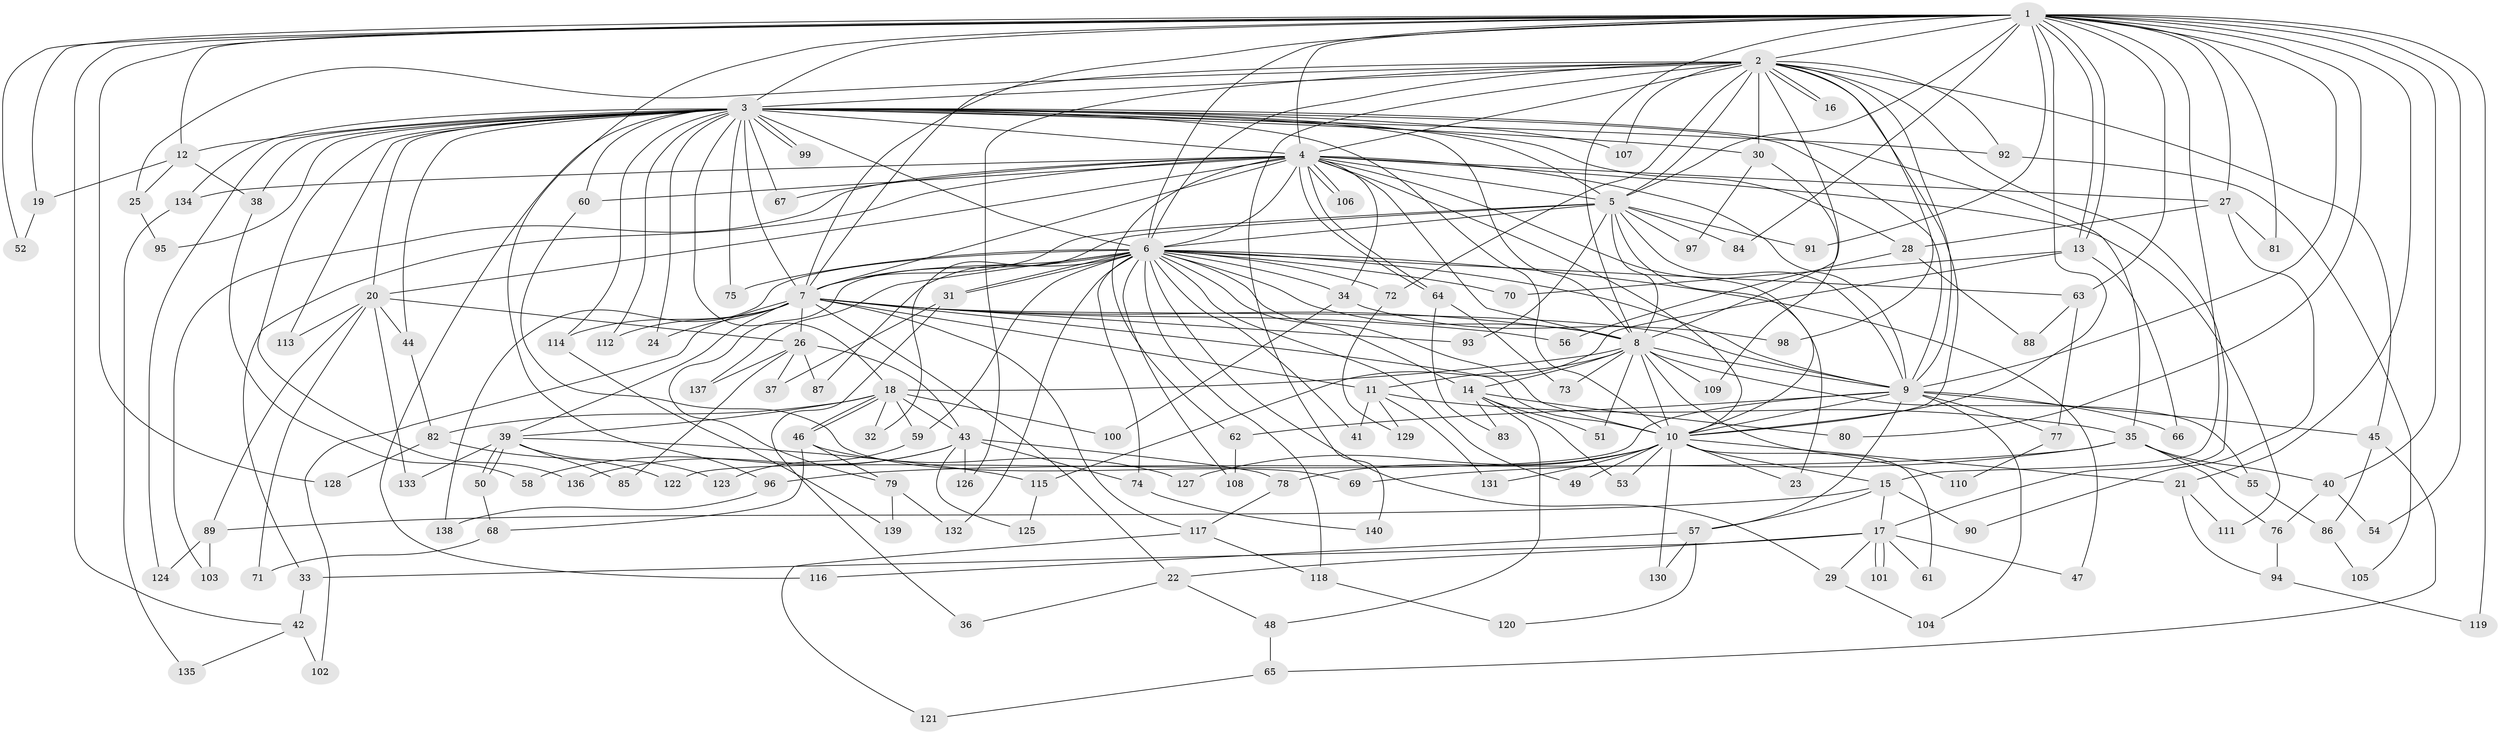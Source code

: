// coarse degree distribution, {30: 0.014285714285714285, 14: 0.014285714285714285, 11: 0.02857142857142857, 13: 0.014285714285714285, 22: 0.014285714285714285, 7: 0.07142857142857142, 16: 0.014285714285714285, 9: 0.014285714285714285, 6: 0.05714285714285714, 1: 0.04285714285714286, 8: 0.02857142857142857, 2: 0.4142857142857143, 4: 0.1, 3: 0.15714285714285714, 5: 0.014285714285714285}
// Generated by graph-tools (version 1.1) at 2025/49/03/04/25 22:49:40]
// undirected, 140 vertices, 305 edges
graph export_dot {
  node [color=gray90,style=filled];
  1;
  2;
  3;
  4;
  5;
  6;
  7;
  8;
  9;
  10;
  11;
  12;
  13;
  14;
  15;
  16;
  17;
  18;
  19;
  20;
  21;
  22;
  23;
  24;
  25;
  26;
  27;
  28;
  29;
  30;
  31;
  32;
  33;
  34;
  35;
  36;
  37;
  38;
  39;
  40;
  41;
  42;
  43;
  44;
  45;
  46;
  47;
  48;
  49;
  50;
  51;
  52;
  53;
  54;
  55;
  56;
  57;
  58;
  59;
  60;
  61;
  62;
  63;
  64;
  65;
  66;
  67;
  68;
  69;
  70;
  71;
  72;
  73;
  74;
  75;
  76;
  77;
  78;
  79;
  80;
  81;
  82;
  83;
  84;
  85;
  86;
  87;
  88;
  89;
  90;
  91;
  92;
  93;
  94;
  95;
  96;
  97;
  98;
  99;
  100;
  101;
  102;
  103;
  104;
  105;
  106;
  107;
  108;
  109;
  110;
  111;
  112;
  113;
  114;
  115;
  116;
  117;
  118;
  119;
  120;
  121;
  122;
  123;
  124;
  125;
  126;
  127;
  128;
  129;
  130;
  131;
  132;
  133;
  134;
  135;
  136;
  137;
  138;
  139;
  140;
  1 -- 2;
  1 -- 3;
  1 -- 4;
  1 -- 5;
  1 -- 6;
  1 -- 7;
  1 -- 8;
  1 -- 9;
  1 -- 10;
  1 -- 12;
  1 -- 13;
  1 -- 13;
  1 -- 15;
  1 -- 19;
  1 -- 21;
  1 -- 27;
  1 -- 40;
  1 -- 42;
  1 -- 52;
  1 -- 54;
  1 -- 63;
  1 -- 80;
  1 -- 81;
  1 -- 84;
  1 -- 91;
  1 -- 96;
  1 -- 119;
  1 -- 128;
  2 -- 3;
  2 -- 4;
  2 -- 5;
  2 -- 6;
  2 -- 7;
  2 -- 8;
  2 -- 9;
  2 -- 10;
  2 -- 16;
  2 -- 16;
  2 -- 17;
  2 -- 25;
  2 -- 30;
  2 -- 45;
  2 -- 72;
  2 -- 92;
  2 -- 98;
  2 -- 107;
  2 -- 126;
  2 -- 140;
  3 -- 4;
  3 -- 5;
  3 -- 6;
  3 -- 7;
  3 -- 8;
  3 -- 9;
  3 -- 10;
  3 -- 12;
  3 -- 18;
  3 -- 20;
  3 -- 24;
  3 -- 28;
  3 -- 30;
  3 -- 35;
  3 -- 38;
  3 -- 44;
  3 -- 60;
  3 -- 67;
  3 -- 75;
  3 -- 92;
  3 -- 95;
  3 -- 99;
  3 -- 99;
  3 -- 107;
  3 -- 112;
  3 -- 113;
  3 -- 114;
  3 -- 116;
  3 -- 124;
  3 -- 134;
  3 -- 136;
  4 -- 5;
  4 -- 6;
  4 -- 7;
  4 -- 8;
  4 -- 9;
  4 -- 10;
  4 -- 20;
  4 -- 23;
  4 -- 27;
  4 -- 33;
  4 -- 34;
  4 -- 60;
  4 -- 62;
  4 -- 64;
  4 -- 64;
  4 -- 67;
  4 -- 103;
  4 -- 106;
  4 -- 106;
  4 -- 111;
  4 -- 134;
  5 -- 6;
  5 -- 7;
  5 -- 8;
  5 -- 9;
  5 -- 10;
  5 -- 32;
  5 -- 84;
  5 -- 91;
  5 -- 93;
  5 -- 97;
  6 -- 7;
  6 -- 8;
  6 -- 9;
  6 -- 10;
  6 -- 14;
  6 -- 29;
  6 -- 31;
  6 -- 31;
  6 -- 34;
  6 -- 41;
  6 -- 47;
  6 -- 49;
  6 -- 59;
  6 -- 63;
  6 -- 70;
  6 -- 72;
  6 -- 74;
  6 -- 75;
  6 -- 79;
  6 -- 87;
  6 -- 108;
  6 -- 118;
  6 -- 132;
  6 -- 137;
  6 -- 138;
  7 -- 8;
  7 -- 9;
  7 -- 10;
  7 -- 11;
  7 -- 22;
  7 -- 24;
  7 -- 26;
  7 -- 39;
  7 -- 56;
  7 -- 93;
  7 -- 102;
  7 -- 112;
  7 -- 114;
  7 -- 117;
  8 -- 9;
  8 -- 10;
  8 -- 11;
  8 -- 14;
  8 -- 18;
  8 -- 51;
  8 -- 55;
  8 -- 73;
  8 -- 109;
  8 -- 110;
  9 -- 10;
  9 -- 45;
  9 -- 57;
  9 -- 62;
  9 -- 66;
  9 -- 77;
  9 -- 104;
  9 -- 122;
  10 -- 15;
  10 -- 21;
  10 -- 23;
  10 -- 49;
  10 -- 53;
  10 -- 61;
  10 -- 78;
  10 -- 127;
  10 -- 130;
  10 -- 131;
  11 -- 35;
  11 -- 41;
  11 -- 129;
  11 -- 131;
  12 -- 19;
  12 -- 25;
  12 -- 38;
  13 -- 66;
  13 -- 70;
  13 -- 115;
  14 -- 48;
  14 -- 51;
  14 -- 53;
  14 -- 80;
  14 -- 83;
  15 -- 17;
  15 -- 57;
  15 -- 89;
  15 -- 90;
  17 -- 22;
  17 -- 29;
  17 -- 33;
  17 -- 47;
  17 -- 61;
  17 -- 101;
  17 -- 101;
  18 -- 32;
  18 -- 39;
  18 -- 43;
  18 -- 46;
  18 -- 46;
  18 -- 59;
  18 -- 82;
  18 -- 100;
  19 -- 52;
  20 -- 26;
  20 -- 44;
  20 -- 71;
  20 -- 89;
  20 -- 113;
  20 -- 133;
  21 -- 94;
  21 -- 111;
  22 -- 36;
  22 -- 48;
  25 -- 95;
  26 -- 37;
  26 -- 43;
  26 -- 85;
  26 -- 87;
  26 -- 137;
  27 -- 28;
  27 -- 81;
  27 -- 90;
  28 -- 56;
  28 -- 88;
  29 -- 104;
  30 -- 97;
  30 -- 109;
  31 -- 36;
  31 -- 37;
  33 -- 42;
  34 -- 98;
  34 -- 100;
  35 -- 40;
  35 -- 55;
  35 -- 69;
  35 -- 76;
  35 -- 96;
  38 -- 58;
  39 -- 50;
  39 -- 50;
  39 -- 85;
  39 -- 115;
  39 -- 123;
  39 -- 133;
  40 -- 54;
  40 -- 76;
  42 -- 102;
  42 -- 135;
  43 -- 58;
  43 -- 74;
  43 -- 78;
  43 -- 125;
  43 -- 126;
  43 -- 136;
  44 -- 82;
  45 -- 65;
  45 -- 86;
  46 -- 68;
  46 -- 79;
  46 -- 127;
  48 -- 65;
  50 -- 68;
  55 -- 86;
  57 -- 116;
  57 -- 120;
  57 -- 130;
  59 -- 123;
  60 -- 69;
  62 -- 108;
  63 -- 77;
  63 -- 88;
  64 -- 73;
  64 -- 83;
  65 -- 121;
  68 -- 71;
  72 -- 129;
  74 -- 140;
  76 -- 94;
  77 -- 110;
  78 -- 117;
  79 -- 132;
  79 -- 139;
  82 -- 122;
  82 -- 128;
  86 -- 105;
  89 -- 103;
  89 -- 124;
  92 -- 105;
  94 -- 119;
  96 -- 138;
  114 -- 139;
  115 -- 125;
  117 -- 118;
  117 -- 121;
  118 -- 120;
  134 -- 135;
}
